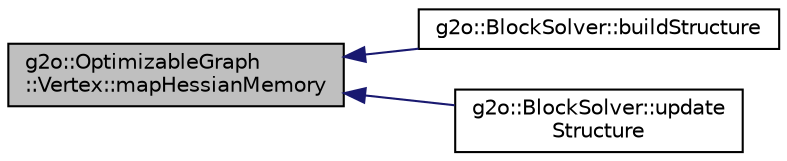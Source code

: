digraph "g2o::OptimizableGraph::Vertex::mapHessianMemory"
{
  edge [fontname="Helvetica",fontsize="10",labelfontname="Helvetica",labelfontsize="10"];
  node [fontname="Helvetica",fontsize="10",shape=record];
  rankdir="LR";
  Node21 [label="g2o::OptimizableGraph\l::Vertex::mapHessianMemory",height=0.2,width=0.4,color="black", fillcolor="grey75", style="filled", fontcolor="black"];
  Node21 -> Node22 [dir="back",color="midnightblue",fontsize="10",style="solid"];
  Node22 [label="g2o::BlockSolver::buildStructure",height=0.2,width=0.4,color="black", fillcolor="white", style="filled",URL="$classg2o_1_1_block_solver.html#a17e4392d3cca9a9d7cf38bb46d073b86"];
  Node21 -> Node23 [dir="back",color="midnightblue",fontsize="10",style="solid"];
  Node23 [label="g2o::BlockSolver::update\lStructure",height=0.2,width=0.4,color="black", fillcolor="white", style="filled",URL="$classg2o_1_1_block_solver.html#a662473598270cdf89075607f87440759"];
}
